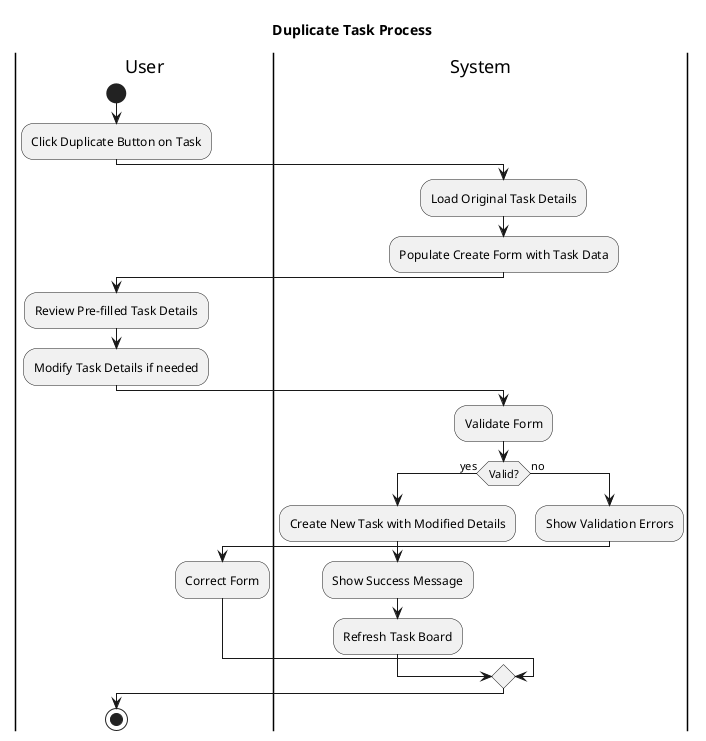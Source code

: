 @startuml task_duplicate
title Duplicate Task Process

|User|
start
:Click Duplicate Button on Task;

|System|
:Load Original Task Details;
:Populate Create Form with Task Data;

|User|
:Review Pre-filled Task Details;
:Modify Task Details if needed;

|System|
:Validate Form;

if (Valid?) then (yes)
  :Create New Task with Modified Details;
  :Show Success Message;
  :Refresh Task Board;
else (no)
  :Show Validation Errors;
  |User|
  :Correct Form;
endif

stop

@enduml